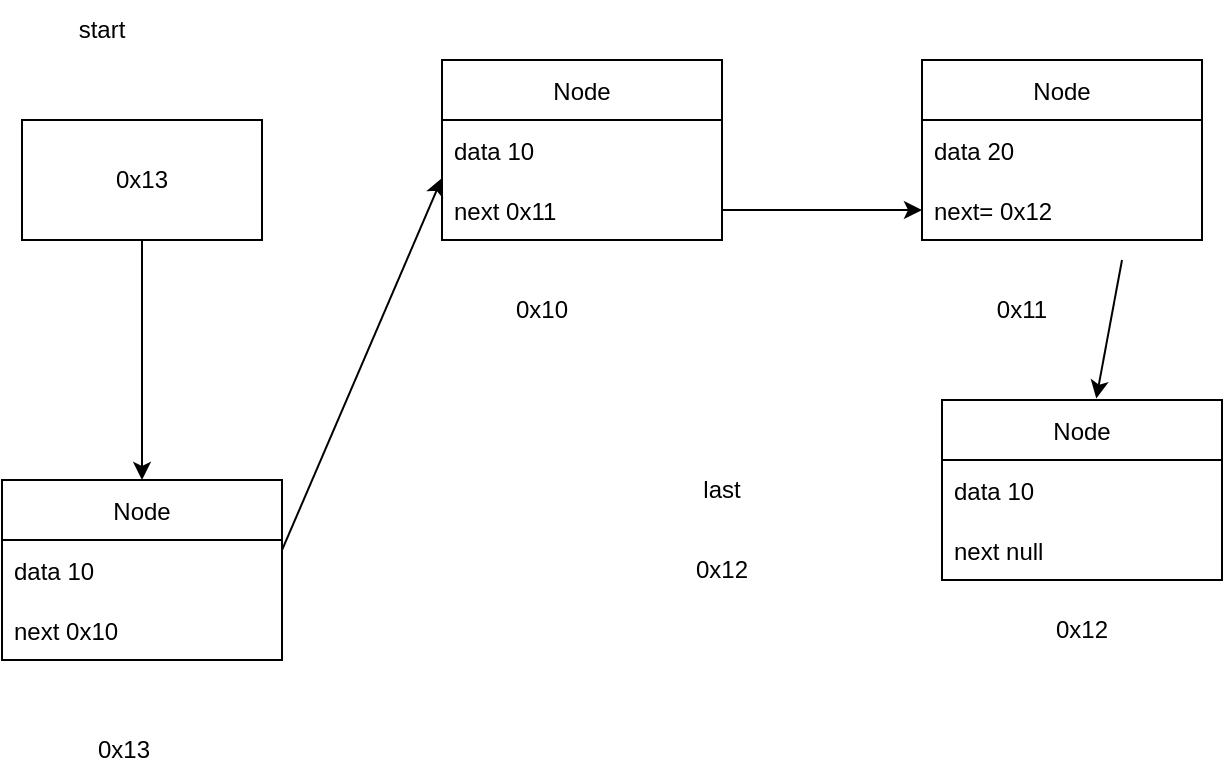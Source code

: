 <mxfile version="20.3.0" type="device" pages="8"><diagram id="tudme2bNHNPNinG5tDgZ" name="LinkedLIst"><mxGraphModel dx="914" dy="672" grid="1" gridSize="10" guides="1" tooltips="1" connect="1" arrows="1" fold="1" page="1" pageScale="1" pageWidth="850" pageHeight="1100" math="0" shadow="0"><root><mxCell id="0"/><mxCell id="1" parent="0"/><mxCell id="jiEiwrwPrQtQ-QSs7YqM-11" value="" style="rounded=0;whiteSpace=wrap;html=1;" parent="1" vertex="1"><mxGeometry x="50" y="160" width="120" height="60" as="geometry"/></mxCell><mxCell id="jiEiwrwPrQtQ-QSs7YqM-2" value="Node" style="swimlane;fontStyle=0;childLayout=stackLayout;horizontal=1;startSize=30;horizontalStack=0;resizeParent=1;resizeParentMax=0;resizeLast=0;collapsible=1;marginBottom=0;" parent="1" vertex="1"><mxGeometry x="260" y="130" width="140" height="90" as="geometry"/></mxCell><mxCell id="jiEiwrwPrQtQ-QSs7YqM-3" value="data 10" style="text;strokeColor=none;fillColor=none;align=left;verticalAlign=middle;spacingLeft=4;spacingRight=4;overflow=hidden;points=[[0,0.5],[1,0.5]];portConstraint=eastwest;rotatable=0;" parent="jiEiwrwPrQtQ-QSs7YqM-2" vertex="1"><mxGeometry y="30" width="140" height="30" as="geometry"/></mxCell><mxCell id="jiEiwrwPrQtQ-QSs7YqM-4" value="next 0x11" style="text;strokeColor=none;fillColor=none;align=left;verticalAlign=middle;spacingLeft=4;spacingRight=4;overflow=hidden;points=[[0,0.5],[1,0.5]];portConstraint=eastwest;rotatable=0;" parent="jiEiwrwPrQtQ-QSs7YqM-2" vertex="1"><mxGeometry y="60" width="140" height="30" as="geometry"/></mxCell><mxCell id="jiEiwrwPrQtQ-QSs7YqM-6" value="Node" style="swimlane;fontStyle=0;childLayout=stackLayout;horizontal=1;startSize=30;horizontalStack=0;resizeParent=1;resizeParentMax=0;resizeLast=0;collapsible=1;marginBottom=0;" parent="1" vertex="1"><mxGeometry x="500" y="130" width="140" height="90" as="geometry"/></mxCell><mxCell id="jiEiwrwPrQtQ-QSs7YqM-7" value="data 20" style="text;strokeColor=none;fillColor=none;align=left;verticalAlign=middle;spacingLeft=4;spacingRight=4;overflow=hidden;points=[[0,0.5],[1,0.5]];portConstraint=eastwest;rotatable=0;" parent="jiEiwrwPrQtQ-QSs7YqM-6" vertex="1"><mxGeometry y="30" width="140" height="30" as="geometry"/></mxCell><mxCell id="jiEiwrwPrQtQ-QSs7YqM-8" value="next= 0x12" style="text;strokeColor=none;fillColor=none;align=left;verticalAlign=middle;spacingLeft=4;spacingRight=4;overflow=hidden;points=[[0,0.5],[1,0.5]];portConstraint=eastwest;rotatable=0;" parent="jiEiwrwPrQtQ-QSs7YqM-6" vertex="1"><mxGeometry y="60" width="140" height="30" as="geometry"/></mxCell><mxCell id="jiEiwrwPrQtQ-QSs7YqM-9" value="0x13" style="text;html=1;strokeColor=none;fillColor=none;align=center;verticalAlign=middle;whiteSpace=wrap;rounded=0;" parent="1" vertex="1"><mxGeometry x="80" y="175" width="60" height="30" as="geometry"/></mxCell><mxCell id="jiEiwrwPrQtQ-QSs7YqM-10" value="0x11" style="text;html=1;strokeColor=none;fillColor=none;align=center;verticalAlign=middle;whiteSpace=wrap;rounded=0;" parent="1" vertex="1"><mxGeometry x="520" y="240" width="60" height="30" as="geometry"/></mxCell><mxCell id="jiEiwrwPrQtQ-QSs7YqM-12" value="start" style="text;html=1;strokeColor=none;fillColor=none;align=center;verticalAlign=middle;whiteSpace=wrap;rounded=0;" parent="1" vertex="1"><mxGeometry x="60" y="100" width="60" height="30" as="geometry"/></mxCell><mxCell id="jiEiwrwPrQtQ-QSs7YqM-13" value="" style="endArrow=classic;html=1;rounded=0;exitX=1;exitY=0.17;exitDx=0;exitDy=0;entryX=0;entryY=0.967;entryDx=0;entryDy=0;entryPerimeter=0;exitPerimeter=0;" parent="1" source="jiEiwrwPrQtQ-QSs7YqM-24" target="jiEiwrwPrQtQ-QSs7YqM-3" edge="1"><mxGeometry width="50" height="50" relative="1" as="geometry"><mxPoint x="400" y="370" as="sourcePoint"/><mxPoint x="450" y="320" as="targetPoint"/></mxGeometry></mxCell><mxCell id="jiEiwrwPrQtQ-QSs7YqM-14" value="0x10" style="text;html=1;strokeColor=none;fillColor=none;align=center;verticalAlign=middle;whiteSpace=wrap;rounded=0;" parent="1" vertex="1"><mxGeometry x="280" y="240" width="60" height="30" as="geometry"/></mxCell><mxCell id="jiEiwrwPrQtQ-QSs7YqM-15" value="" style="endArrow=classic;html=1;rounded=0;exitX=1;exitY=0.5;exitDx=0;exitDy=0;entryX=0;entryY=0.5;entryDx=0;entryDy=0;" parent="1" source="jiEiwrwPrQtQ-QSs7YqM-4" target="jiEiwrwPrQtQ-QSs7YqM-8" edge="1"><mxGeometry width="50" height="50" relative="1" as="geometry"><mxPoint x="400" y="370" as="sourcePoint"/><mxPoint x="450" y="320" as="targetPoint"/></mxGeometry></mxCell><mxCell id="jiEiwrwPrQtQ-QSs7YqM-16" value="Node" style="swimlane;fontStyle=0;childLayout=stackLayout;horizontal=1;startSize=30;horizontalStack=0;resizeParent=1;resizeParentMax=0;resizeLast=0;collapsible=1;marginBottom=0;" parent="1" vertex="1"><mxGeometry x="510" y="300" width="140" height="90" as="geometry"/></mxCell><mxCell id="jiEiwrwPrQtQ-QSs7YqM-17" value="data 10" style="text;strokeColor=none;fillColor=none;align=left;verticalAlign=middle;spacingLeft=4;spacingRight=4;overflow=hidden;points=[[0,0.5],[1,0.5]];portConstraint=eastwest;rotatable=0;" parent="jiEiwrwPrQtQ-QSs7YqM-16" vertex="1"><mxGeometry y="30" width="140" height="30" as="geometry"/></mxCell><mxCell id="jiEiwrwPrQtQ-QSs7YqM-18" value="next null" style="text;strokeColor=none;fillColor=none;align=left;verticalAlign=middle;spacingLeft=4;spacingRight=4;overflow=hidden;points=[[0,0.5],[1,0.5]];portConstraint=eastwest;rotatable=0;" parent="jiEiwrwPrQtQ-QSs7YqM-16" vertex="1"><mxGeometry y="60" width="140" height="30" as="geometry"/></mxCell><mxCell id="jiEiwrwPrQtQ-QSs7YqM-19" value="0x12" style="text;html=1;strokeColor=none;fillColor=none;align=center;verticalAlign=middle;whiteSpace=wrap;rounded=0;" parent="1" vertex="1"><mxGeometry x="550" y="400" width="60" height="30" as="geometry"/></mxCell><mxCell id="jiEiwrwPrQtQ-QSs7YqM-20" value="" style="endArrow=classic;html=1;rounded=0;entryX=0.551;entryY=-0.009;entryDx=0;entryDy=0;entryPerimeter=0;" parent="1" target="jiEiwrwPrQtQ-QSs7YqM-16" edge="1"><mxGeometry width="50" height="50" relative="1" as="geometry"><mxPoint x="600" y="230" as="sourcePoint"/><mxPoint x="410" y="280" as="targetPoint"/></mxGeometry></mxCell><mxCell id="jiEiwrwPrQtQ-QSs7YqM-21" value="last" style="text;html=1;strokeColor=none;fillColor=none;align=center;verticalAlign=middle;whiteSpace=wrap;rounded=0;" parent="1" vertex="1"><mxGeometry x="370" y="330" width="60" height="30" as="geometry"/></mxCell><mxCell id="jiEiwrwPrQtQ-QSs7YqM-22" value="0x12" style="text;html=1;strokeColor=none;fillColor=none;align=center;verticalAlign=middle;whiteSpace=wrap;rounded=0;" parent="1" vertex="1"><mxGeometry x="370" y="370" width="60" height="30" as="geometry"/></mxCell><mxCell id="jiEiwrwPrQtQ-QSs7YqM-23" value="Node" style="swimlane;fontStyle=0;childLayout=stackLayout;horizontal=1;startSize=30;horizontalStack=0;resizeParent=1;resizeParentMax=0;resizeLast=0;collapsible=1;marginBottom=0;" parent="1" vertex="1"><mxGeometry x="40" y="340" width="140" height="90" as="geometry"/></mxCell><mxCell id="jiEiwrwPrQtQ-QSs7YqM-24" value="data 10" style="text;strokeColor=none;fillColor=none;align=left;verticalAlign=middle;spacingLeft=4;spacingRight=4;overflow=hidden;points=[[0,0.5],[1,0.5]];portConstraint=eastwest;rotatable=0;" parent="jiEiwrwPrQtQ-QSs7YqM-23" vertex="1"><mxGeometry y="30" width="140" height="30" as="geometry"/></mxCell><mxCell id="jiEiwrwPrQtQ-QSs7YqM-25" value="next 0x10" style="text;strokeColor=none;fillColor=none;align=left;verticalAlign=middle;spacingLeft=4;spacingRight=4;overflow=hidden;points=[[0,0.5],[1,0.5]];portConstraint=eastwest;rotatable=0;" parent="jiEiwrwPrQtQ-QSs7YqM-23" vertex="1"><mxGeometry y="60" width="140" height="30" as="geometry"/></mxCell><mxCell id="jiEiwrwPrQtQ-QSs7YqM-26" value="0x13" style="text;html=1;strokeColor=none;fillColor=none;align=center;verticalAlign=middle;whiteSpace=wrap;rounded=0;" parent="1" vertex="1"><mxGeometry x="71" y="460" width="60" height="30" as="geometry"/></mxCell><mxCell id="jiEiwrwPrQtQ-QSs7YqM-27" value="" style="endArrow=classic;html=1;rounded=0;exitX=0.5;exitY=1;exitDx=0;exitDy=0;" parent="1" source="jiEiwrwPrQtQ-QSs7YqM-11" target="jiEiwrwPrQtQ-QSs7YqM-23" edge="1"><mxGeometry width="50" height="50" relative="1" as="geometry"><mxPoint x="330" y="330" as="sourcePoint"/><mxPoint x="380" y="280" as="targetPoint"/></mxGeometry></mxCell></root></mxGraphModel></diagram><diagram name="DeleteFirst" id="uwa0t4cguHRA9DEEuI0S"><mxGraphModel dx="946" dy="725" grid="1" gridSize="10" guides="1" tooltips="1" connect="1" arrows="1" fold="1" page="1" pageScale="1" pageWidth="850" pageHeight="1100" math="0" shadow="0"><root><mxCell id="hnwYxyngHpm5N6j01H4b-0"/><mxCell id="hnwYxyngHpm5N6j01H4b-1" parent="hnwYxyngHpm5N6j01H4b-0"/><mxCell id="hnwYxyngHpm5N6j01H4b-2" value="" style="rounded=0;whiteSpace=wrap;html=1;" vertex="1" parent="hnwYxyngHpm5N6j01H4b-1"><mxGeometry x="50" y="160" width="120" height="60" as="geometry"/></mxCell><mxCell id="hnwYxyngHpm5N6j01H4b-3" value="Node" style="swimlane;fontStyle=0;childLayout=stackLayout;horizontal=1;startSize=30;horizontalStack=0;resizeParent=1;resizeParentMax=0;resizeLast=0;collapsible=1;marginBottom=0;" vertex="1" parent="hnwYxyngHpm5N6j01H4b-1"><mxGeometry x="260" y="130" width="140" height="90" as="geometry"/></mxCell><mxCell id="hnwYxyngHpm5N6j01H4b-4" value="data 10" style="text;strokeColor=none;fillColor=none;align=left;verticalAlign=middle;spacingLeft=4;spacingRight=4;overflow=hidden;points=[[0,0.5],[1,0.5]];portConstraint=eastwest;rotatable=0;" vertex="1" parent="hnwYxyngHpm5N6j01H4b-3"><mxGeometry y="30" width="140" height="30" as="geometry"/></mxCell><mxCell id="hnwYxyngHpm5N6j01H4b-5" value="next 0x11" style="text;strokeColor=none;fillColor=none;align=left;verticalAlign=middle;spacingLeft=4;spacingRight=4;overflow=hidden;points=[[0,0.5],[1,0.5]];portConstraint=eastwest;rotatable=0;" vertex="1" parent="hnwYxyngHpm5N6j01H4b-3"><mxGeometry y="60" width="140" height="30" as="geometry"/></mxCell><mxCell id="hnwYxyngHpm5N6j01H4b-6" value="Node" style="swimlane;fontStyle=0;childLayout=stackLayout;horizontal=1;startSize=30;horizontalStack=0;resizeParent=1;resizeParentMax=0;resizeLast=0;collapsible=1;marginBottom=0;" vertex="1" parent="hnwYxyngHpm5N6j01H4b-1"><mxGeometry x="500" y="130" width="140" height="90" as="geometry"/></mxCell><mxCell id="hnwYxyngHpm5N6j01H4b-7" value="data 20" style="text;strokeColor=none;fillColor=none;align=left;verticalAlign=middle;spacingLeft=4;spacingRight=4;overflow=hidden;points=[[0,0.5],[1,0.5]];portConstraint=eastwest;rotatable=0;" vertex="1" parent="hnwYxyngHpm5N6j01H4b-6"><mxGeometry y="30" width="140" height="30" as="geometry"/></mxCell><mxCell id="hnwYxyngHpm5N6j01H4b-8" value="next= 0x12" style="text;strokeColor=none;fillColor=none;align=left;verticalAlign=middle;spacingLeft=4;spacingRight=4;overflow=hidden;points=[[0,0.5],[1,0.5]];portConstraint=eastwest;rotatable=0;" vertex="1" parent="hnwYxyngHpm5N6j01H4b-6"><mxGeometry y="60" width="140" height="30" as="geometry"/></mxCell><mxCell id="hnwYxyngHpm5N6j01H4b-9" value="0x13" style="text;html=1;strokeColor=none;fillColor=none;align=center;verticalAlign=middle;whiteSpace=wrap;rounded=0;" vertex="1" parent="hnwYxyngHpm5N6j01H4b-1"><mxGeometry x="80" y="175" width="60" height="30" as="geometry"/></mxCell><mxCell id="hnwYxyngHpm5N6j01H4b-10" value="0x11" style="text;html=1;strokeColor=none;fillColor=none;align=center;verticalAlign=middle;whiteSpace=wrap;rounded=0;" vertex="1" parent="hnwYxyngHpm5N6j01H4b-1"><mxGeometry x="520" y="240" width="60" height="30" as="geometry"/></mxCell><mxCell id="hnwYxyngHpm5N6j01H4b-11" value="start" style="text;html=1;strokeColor=none;fillColor=none;align=center;verticalAlign=middle;whiteSpace=wrap;rounded=0;" vertex="1" parent="hnwYxyngHpm5N6j01H4b-1"><mxGeometry x="60" y="100" width="60" height="30" as="geometry"/></mxCell><mxCell id="hnwYxyngHpm5N6j01H4b-12" value="" style="endArrow=classic;html=1;rounded=0;exitX=1.008;exitY=0.4;exitDx=0;exitDy=0;entryX=0;entryY=0.967;entryDx=0;entryDy=0;entryPerimeter=0;exitPerimeter=0;" edge="1" parent="hnwYxyngHpm5N6j01H4b-1" source="hnwYxyngHpm5N6j01H4b-2" target="hnwYxyngHpm5N6j01H4b-4"><mxGeometry width="50" height="50" relative="1" as="geometry"><mxPoint x="400" y="370" as="sourcePoint"/><mxPoint x="450" y="320" as="targetPoint"/></mxGeometry></mxCell><mxCell id="hnwYxyngHpm5N6j01H4b-13" value="0x10" style="text;html=1;strokeColor=none;fillColor=none;align=center;verticalAlign=middle;whiteSpace=wrap;rounded=0;" vertex="1" parent="hnwYxyngHpm5N6j01H4b-1"><mxGeometry x="280" y="240" width="60" height="30" as="geometry"/></mxCell><mxCell id="hnwYxyngHpm5N6j01H4b-14" value="" style="endArrow=classic;html=1;rounded=0;exitX=1;exitY=0.5;exitDx=0;exitDy=0;entryX=0;entryY=0.5;entryDx=0;entryDy=0;" edge="1" parent="hnwYxyngHpm5N6j01H4b-1" source="hnwYxyngHpm5N6j01H4b-5" target="hnwYxyngHpm5N6j01H4b-8"><mxGeometry width="50" height="50" relative="1" as="geometry"><mxPoint x="400" y="370" as="sourcePoint"/><mxPoint x="450" y="320" as="targetPoint"/></mxGeometry></mxCell><mxCell id="hnwYxyngHpm5N6j01H4b-15" value="Node" style="swimlane;fontStyle=0;childLayout=stackLayout;horizontal=1;startSize=30;horizontalStack=0;resizeParent=1;resizeParentMax=0;resizeLast=0;collapsible=1;marginBottom=0;" vertex="1" parent="hnwYxyngHpm5N6j01H4b-1"><mxGeometry x="510" y="300" width="140" height="90" as="geometry"/></mxCell><mxCell id="hnwYxyngHpm5N6j01H4b-16" value="data 10" style="text;strokeColor=none;fillColor=none;align=left;verticalAlign=middle;spacingLeft=4;spacingRight=4;overflow=hidden;points=[[0,0.5],[1,0.5]];portConstraint=eastwest;rotatable=0;" vertex="1" parent="hnwYxyngHpm5N6j01H4b-15"><mxGeometry y="30" width="140" height="30" as="geometry"/></mxCell><mxCell id="hnwYxyngHpm5N6j01H4b-17" value="next null" style="text;strokeColor=none;fillColor=none;align=left;verticalAlign=middle;spacingLeft=4;spacingRight=4;overflow=hidden;points=[[0,0.5],[1,0.5]];portConstraint=eastwest;rotatable=0;" vertex="1" parent="hnwYxyngHpm5N6j01H4b-15"><mxGeometry y="60" width="140" height="30" as="geometry"/></mxCell><mxCell id="hnwYxyngHpm5N6j01H4b-18" value="0x12" style="text;html=1;strokeColor=none;fillColor=none;align=center;verticalAlign=middle;whiteSpace=wrap;rounded=0;" vertex="1" parent="hnwYxyngHpm5N6j01H4b-1"><mxGeometry x="550" y="400" width="60" height="30" as="geometry"/></mxCell><mxCell id="hnwYxyngHpm5N6j01H4b-19" value="" style="endArrow=classic;html=1;rounded=0;entryX=0.551;entryY=-0.009;entryDx=0;entryDy=0;entryPerimeter=0;" edge="1" parent="hnwYxyngHpm5N6j01H4b-1" target="hnwYxyngHpm5N6j01H4b-15"><mxGeometry width="50" height="50" relative="1" as="geometry"><mxPoint x="600" y="230" as="sourcePoint"/><mxPoint x="410" y="280" as="targetPoint"/></mxGeometry></mxCell><mxCell id="hnwYxyngHpm5N6j01H4b-20" value="last" style="text;html=1;strokeColor=none;fillColor=none;align=center;verticalAlign=middle;whiteSpace=wrap;rounded=0;" vertex="1" parent="hnwYxyngHpm5N6j01H4b-1"><mxGeometry x="370" y="330" width="60" height="30" as="geometry"/></mxCell><mxCell id="hnwYxyngHpm5N6j01H4b-21" value="0x12" style="text;html=1;strokeColor=none;fillColor=none;align=center;verticalAlign=middle;whiteSpace=wrap;rounded=0;" vertex="1" parent="hnwYxyngHpm5N6j01H4b-1"><mxGeometry x="370" y="370" width="60" height="30" as="geometry"/></mxCell></root></mxGraphModel></diagram><diagram id="O2XPHVRKwCcngWxz80gM" name="Page-3"><mxGraphModel dx="946" dy="725" grid="1" gridSize="10" guides="1" tooltips="1" connect="1" arrows="1" fold="1" page="1" pageScale="1" pageWidth="850" pageHeight="1100" math="0" shadow="0"><root><mxCell id="0"/><mxCell id="1" parent="0"/><mxCell id="u2sesjlwBESNpkW4e77o-1" value="Node" style="swimlane;fontStyle=0;childLayout=stackLayout;horizontal=1;startSize=30;horizontalStack=0;resizeParent=1;resizeParentMax=0;resizeLast=0;collapsible=1;marginBottom=0;" vertex="1" parent="1"><mxGeometry x="70" y="120" width="140" height="90" as="geometry"/></mxCell><mxCell id="u2sesjlwBESNpkW4e77o-2" value="data 10" style="text;strokeColor=none;fillColor=none;align=left;verticalAlign=middle;spacingLeft=4;spacingRight=4;overflow=hidden;points=[[0,0.5],[1,0.5]];portConstraint=eastwest;rotatable=0;" vertex="1" parent="u2sesjlwBESNpkW4e77o-1"><mxGeometry y="30" width="140" height="30" as="geometry"/></mxCell><mxCell id="u2sesjlwBESNpkW4e77o-3" value="next 0x11" style="text;strokeColor=none;fillColor=none;align=left;verticalAlign=middle;spacingLeft=4;spacingRight=4;overflow=hidden;points=[[0,0.5],[1,0.5]];portConstraint=eastwest;rotatable=0;" vertex="1" parent="u2sesjlwBESNpkW4e77o-1"><mxGeometry y="60" width="140" height="30" as="geometry"/></mxCell><mxCell id="u2sesjlwBESNpkW4e77o-4" value="Node" style="swimlane;fontStyle=0;childLayout=stackLayout;horizontal=1;startSize=30;horizontalStack=0;resizeParent=1;resizeParentMax=0;resizeLast=0;collapsible=1;marginBottom=0;" vertex="1" parent="1"><mxGeometry x="340" y="100" width="140" height="90" as="geometry"/></mxCell><mxCell id="u2sesjlwBESNpkW4e77o-5" value="data 20" style="text;strokeColor=none;fillColor=none;align=left;verticalAlign=middle;spacingLeft=4;spacingRight=4;overflow=hidden;points=[[0,0.5],[1,0.5]];portConstraint=eastwest;rotatable=0;" vertex="1" parent="u2sesjlwBESNpkW4e77o-4"><mxGeometry y="30" width="140" height="30" as="geometry"/></mxCell><mxCell id="u2sesjlwBESNpkW4e77o-6" value="next 0x12" style="text;strokeColor=none;fillColor=none;align=left;verticalAlign=middle;spacingLeft=4;spacingRight=4;overflow=hidden;points=[[0,0.5],[1,0.5]];portConstraint=eastwest;rotatable=0;" vertex="1" parent="u2sesjlwBESNpkW4e77o-4"><mxGeometry y="60" width="140" height="30" as="geometry"/></mxCell><mxCell id="u2sesjlwBESNpkW4e77o-7" value="Node" style="swimlane;fontStyle=0;childLayout=stackLayout;horizontal=1;startSize=30;horizontalStack=0;resizeParent=1;resizeParentMax=0;resizeLast=0;collapsible=1;marginBottom=0;" vertex="1" parent="1"><mxGeometry x="590" y="100" width="140" height="90" as="geometry"/></mxCell><mxCell id="u2sesjlwBESNpkW4e77o-8" value="data 30" style="text;strokeColor=none;fillColor=none;align=left;verticalAlign=middle;spacingLeft=4;spacingRight=4;overflow=hidden;points=[[0,0.5],[1,0.5]];portConstraint=eastwest;rotatable=0;" vertex="1" parent="u2sesjlwBESNpkW4e77o-7"><mxGeometry y="30" width="140" height="30" as="geometry"/></mxCell><mxCell id="u2sesjlwBESNpkW4e77o-9" value="next null" style="text;strokeColor=none;fillColor=none;align=left;verticalAlign=middle;spacingLeft=4;spacingRight=4;overflow=hidden;points=[[0,0.5],[1,0.5]];portConstraint=eastwest;rotatable=0;" vertex="1" parent="u2sesjlwBESNpkW4e77o-7"><mxGeometry y="60" width="140" height="30" as="geometry"/></mxCell><mxCell id="u2sesjlwBESNpkW4e77o-10" value="0x11" style="text;html=1;strokeColor=none;fillColor=none;align=center;verticalAlign=middle;whiteSpace=wrap;rounded=0;" vertex="1" parent="1"><mxGeometry x="350" y="210" width="60" height="30" as="geometry"/></mxCell><mxCell id="u2sesjlwBESNpkW4e77o-11" value="0x12" style="text;html=1;strokeColor=none;fillColor=none;align=center;verticalAlign=middle;whiteSpace=wrap;rounded=0;" vertex="1" parent="1"><mxGeometry x="610" y="210" width="60" height="30" as="geometry"/></mxCell><mxCell id="u2sesjlwBESNpkW4e77o-12" value="0x10" style="text;html=1;strokeColor=none;fillColor=none;align=center;verticalAlign=middle;whiteSpace=wrap;rounded=0;" vertex="1" parent="1"><mxGeometry x="110" y="240" width="60" height="30" as="geometry"/></mxCell><mxCell id="u2sesjlwBESNpkW4e77o-13" value="start=0x10" style="text;html=1;strokeColor=none;fillColor=none;align=center;verticalAlign=middle;whiteSpace=wrap;rounded=0;" vertex="1" parent="1"><mxGeometry x="60" y="30" width="60" height="30" as="geometry"/></mxCell><mxCell id="u2sesjlwBESNpkW4e77o-14" value="" style="endArrow=classic;html=1;rounded=0;exitX=1.029;exitY=0.167;exitDx=0;exitDy=0;exitPerimeter=0;entryX=0.05;entryY=0;entryDx=0;entryDy=0;entryPerimeter=0;" edge="1" parent="1" source="u2sesjlwBESNpkW4e77o-2" target="u2sesjlwBESNpkW4e77o-6"><mxGeometry width="50" height="50" relative="1" as="geometry"><mxPoint x="400" y="320" as="sourcePoint"/><mxPoint x="450" y="270" as="targetPoint"/></mxGeometry></mxCell><mxCell id="u2sesjlwBESNpkW4e77o-15" value="" style="endArrow=classic;html=1;rounded=0;entryX=-0.036;entryY=-0.067;entryDx=0;entryDy=0;entryPerimeter=0;" edge="1" parent="1" source="u2sesjlwBESNpkW4e77o-6" target="u2sesjlwBESNpkW4e77o-9"><mxGeometry width="50" height="50" relative="1" as="geometry"><mxPoint x="400" y="320" as="sourcePoint"/><mxPoint x="450" y="270" as="targetPoint"/></mxGeometry></mxCell><mxCell id="u2sesjlwBESNpkW4e77o-16" value="0x10" style="text;html=1;strokeColor=none;fillColor=none;align=center;verticalAlign=middle;whiteSpace=wrap;rounded=0;" vertex="1" parent="1"><mxGeometry x="90" y="410" width="60" height="30" as="geometry"/></mxCell><mxCell id="u2sesjlwBESNpkW4e77o-17" value="current" style="text;html=1;strokeColor=none;fillColor=none;align=center;verticalAlign=middle;whiteSpace=wrap;rounded=0;" vertex="1" parent="1"><mxGeometry x="70" y="350" width="60" height="30" as="geometry"/></mxCell><mxCell id="u2sesjlwBESNpkW4e77o-18" value="" style="endArrow=classic;html=1;rounded=0;" edge="1" parent="1" source="u2sesjlwBESNpkW4e77o-17" target="u2sesjlwBESNpkW4e77o-6"><mxGeometry width="50" height="50" relative="1" as="geometry"><mxPoint x="400" y="310" as="sourcePoint"/><mxPoint x="450" y="260" as="targetPoint"/></mxGeometry></mxCell></root></mxGraphModel></diagram><diagram id="0nJknDd0cX0tHhyWiwdM" name="addFirst"><mxGraphModel dx="946" dy="725" grid="1" gridSize="10" guides="1" tooltips="1" connect="1" arrows="1" fold="1" page="1" pageScale="1" pageWidth="850" pageHeight="1100" math="0" shadow="0"><root><mxCell id="0"/><mxCell id="1" parent="0"/><mxCell id="E3LkuDUGdIHxXO0LOU16-1" value="Node" style="swimlane;fontStyle=0;childLayout=stackLayout;horizontal=1;startSize=30;horizontalStack=0;resizeParent=1;resizeParentMax=0;resizeLast=0;collapsible=1;marginBottom=0;" vertex="1" parent="1"><mxGeometry x="355" y="120" width="140" height="90" as="geometry"/></mxCell><mxCell id="E3LkuDUGdIHxXO0LOU16-2" value="data 10" style="text;strokeColor=none;fillColor=none;align=left;verticalAlign=middle;spacingLeft=4;spacingRight=4;overflow=hidden;points=[[0,0.5],[1,0.5]];portConstraint=eastwest;rotatable=0;" vertex="1" parent="E3LkuDUGdIHxXO0LOU16-1"><mxGeometry y="30" width="140" height="30" as="geometry"/></mxCell><mxCell id="E3LkuDUGdIHxXO0LOU16-3" value="next null" style="text;strokeColor=none;fillColor=none;align=left;verticalAlign=middle;spacingLeft=4;spacingRight=4;overflow=hidden;points=[[0,0.5],[1,0.5]];portConstraint=eastwest;rotatable=0;" vertex="1" parent="E3LkuDUGdIHxXO0LOU16-1"><mxGeometry y="60" width="140" height="30" as="geometry"/></mxCell><mxCell id="E3LkuDUGdIHxXO0LOU16-4" value="first = 0x11" style="text;html=1;strokeColor=none;fillColor=none;align=center;verticalAlign=middle;whiteSpace=wrap;rounded=0;" vertex="1" parent="1"><mxGeometry x="71" y="40" width="169" height="30" as="geometry"/></mxCell><mxCell id="E3LkuDUGdIHxXO0LOU16-5" value="0x10" style="text;html=1;strokeColor=none;fillColor=none;align=center;verticalAlign=middle;whiteSpace=wrap;rounded=0;" vertex="1" parent="1"><mxGeometry x="395" y="220" width="60" height="30" as="geometry"/></mxCell><mxCell id="E3LkuDUGdIHxXO0LOU16-11" value="Node" style="swimlane;fontStyle=0;childLayout=stackLayout;horizontal=1;startSize=30;horizontalStack=0;resizeParent=1;resizeParentMax=0;resizeLast=0;collapsible=1;marginBottom=0;" vertex="1" parent="1"><mxGeometry x="80" y="240" width="140" height="90" as="geometry"/></mxCell><mxCell id="E3LkuDUGdIHxXO0LOU16-12" value="data 10" style="text;strokeColor=none;fillColor=none;align=left;verticalAlign=middle;spacingLeft=4;spacingRight=4;overflow=hidden;points=[[0,0.5],[1,0.5]];portConstraint=eastwest;rotatable=0;" vertex="1" parent="E3LkuDUGdIHxXO0LOU16-11"><mxGeometry y="30" width="140" height="30" as="geometry"/></mxCell><mxCell id="E3LkuDUGdIHxXO0LOU16-13" value="next 0x10" style="text;strokeColor=none;fillColor=none;align=left;verticalAlign=middle;spacingLeft=4;spacingRight=4;overflow=hidden;points=[[0,0.5],[1,0.5]];portConstraint=eastwest;rotatable=0;" vertex="1" parent="E3LkuDUGdIHxXO0LOU16-11"><mxGeometry y="60" width="140" height="30" as="geometry"/></mxCell><mxCell id="E3LkuDUGdIHxXO0LOU16-14" value="0x11" style="text;html=1;strokeColor=none;fillColor=none;align=center;verticalAlign=middle;whiteSpace=wrap;rounded=0;" vertex="1" parent="1"><mxGeometry x="120" y="340" width="60" height="30" as="geometry"/></mxCell><mxCell id="E3LkuDUGdIHxXO0LOU16-15" value="" style="endArrow=classic;html=1;rounded=0;exitX=0.5;exitY=1;exitDx=0;exitDy=0;" edge="1" parent="1" source="E3LkuDUGdIHxXO0LOU16-4" target="E3LkuDUGdIHxXO0LOU16-11"><mxGeometry width="50" height="50" relative="1" as="geometry"><mxPoint x="400" y="390" as="sourcePoint"/><mxPoint x="450" y="340" as="targetPoint"/></mxGeometry></mxCell><mxCell id="E3LkuDUGdIHxXO0LOU16-16" value="" style="endArrow=classic;html=1;rounded=0;exitX=1;exitY=0.5;exitDx=0;exitDy=0;entryX=0;entryY=0.5;entryDx=0;entryDy=0;" edge="1" parent="1" source="E3LkuDUGdIHxXO0LOU16-12" target="E3LkuDUGdIHxXO0LOU16-2"><mxGeometry width="50" height="50" relative="1" as="geometry"><mxPoint x="400" y="390" as="sourcePoint"/><mxPoint x="450" y="340" as="targetPoint"/></mxGeometry></mxCell></root></mxGraphModel></diagram><diagram name="addLast" id="IIuktDFaLL1243UvJuSU"><mxGraphModel dx="946" dy="725" grid="1" gridSize="10" guides="1" tooltips="1" connect="1" arrows="1" fold="1" page="1" pageScale="1" pageWidth="850" pageHeight="1100" math="0" shadow="0"><root><mxCell id="IjlLnatcRYfmCc2PsEGi-0"/><mxCell id="IjlLnatcRYfmCc2PsEGi-1" parent="IjlLnatcRYfmCc2PsEGi-0"/><mxCell id="IjlLnatcRYfmCc2PsEGi-2" value="Node" style="swimlane;fontStyle=0;childLayout=stackLayout;horizontal=1;startSize=30;horizontalStack=0;resizeParent=1;resizeParentMax=0;resizeLast=0;collapsible=1;marginBottom=0;" vertex="1" parent="IjlLnatcRYfmCc2PsEGi-1"><mxGeometry x="355" y="120" width="140" height="90" as="geometry"/></mxCell><mxCell id="IjlLnatcRYfmCc2PsEGi-3" value="data 10" style="text;strokeColor=none;fillColor=none;align=left;verticalAlign=middle;spacingLeft=4;spacingRight=4;overflow=hidden;points=[[0,0.5],[1,0.5]];portConstraint=eastwest;rotatable=0;" vertex="1" parent="IjlLnatcRYfmCc2PsEGi-2"><mxGeometry y="30" width="140" height="30" as="geometry"/></mxCell><mxCell id="IjlLnatcRYfmCc2PsEGi-4" value="next 0x11" style="text;strokeColor=none;fillColor=none;align=left;verticalAlign=middle;spacingLeft=4;spacingRight=4;overflow=hidden;points=[[0,0.5],[1,0.5]];portConstraint=eastwest;rotatable=0;" vertex="1" parent="IjlLnatcRYfmCc2PsEGi-2"><mxGeometry y="60" width="140" height="30" as="geometry"/></mxCell><mxCell id="IjlLnatcRYfmCc2PsEGi-5" value="first = 0x11" style="text;html=1;strokeColor=none;fillColor=none;align=center;verticalAlign=middle;whiteSpace=wrap;rounded=0;" vertex="1" parent="IjlLnatcRYfmCc2PsEGi-1"><mxGeometry x="71" y="40" width="169" height="30" as="geometry"/></mxCell><mxCell id="IjlLnatcRYfmCc2PsEGi-6" value="0x10" style="text;html=1;strokeColor=none;fillColor=none;align=center;verticalAlign=middle;whiteSpace=wrap;rounded=0;" vertex="1" parent="IjlLnatcRYfmCc2PsEGi-1"><mxGeometry x="395" y="220" width="60" height="30" as="geometry"/></mxCell><mxCell id="5CYeOAMgQzoa8SLQHc0d-0" value="last = 0x11" style="text;html=1;strokeColor=none;fillColor=none;align=center;verticalAlign=middle;whiteSpace=wrap;rounded=0;" vertex="1" parent="IjlLnatcRYfmCc2PsEGi-1"><mxGeometry x="71" y="80" width="169" height="30" as="geometry"/></mxCell><mxCell id="UzrIfx460caNKJEcwmQp-0" value="Node" style="swimlane;fontStyle=0;childLayout=stackLayout;horizontal=1;startSize=30;horizontalStack=0;resizeParent=1;resizeParentMax=0;resizeLast=0;collapsible=1;marginBottom=0;" vertex="1" parent="IjlLnatcRYfmCc2PsEGi-1"><mxGeometry x="455" y="270" width="140" height="90" as="geometry"/></mxCell><mxCell id="UzrIfx460caNKJEcwmQp-1" value="data 10" style="text;strokeColor=none;fillColor=none;align=left;verticalAlign=middle;spacingLeft=4;spacingRight=4;overflow=hidden;points=[[0,0.5],[1,0.5]];portConstraint=eastwest;rotatable=0;" vertex="1" parent="UzrIfx460caNKJEcwmQp-0"><mxGeometry y="30" width="140" height="30" as="geometry"/></mxCell><mxCell id="UzrIfx460caNKJEcwmQp-2" value="next null" style="text;strokeColor=none;fillColor=none;align=left;verticalAlign=middle;spacingLeft=4;spacingRight=4;overflow=hidden;points=[[0,0.5],[1,0.5]];portConstraint=eastwest;rotatable=0;" vertex="1" parent="UzrIfx460caNKJEcwmQp-0"><mxGeometry y="60" width="140" height="30" as="geometry"/></mxCell><mxCell id="UzrIfx460caNKJEcwmQp-3" value="0x11" style="text;html=1;strokeColor=none;fillColor=none;align=center;verticalAlign=middle;whiteSpace=wrap;rounded=0;" vertex="1" parent="IjlLnatcRYfmCc2PsEGi-1"><mxGeometry x="495" y="370" width="60" height="30" as="geometry"/></mxCell><mxCell id="UzrIfx460caNKJEcwmQp-4" value="" style="endArrow=classic;html=1;rounded=0;exitX=0.609;exitY=1;exitDx=0;exitDy=0;exitPerimeter=0;" edge="1" parent="IjlLnatcRYfmCc2PsEGi-1" source="5CYeOAMgQzoa8SLQHc0d-0"><mxGeometry width="50" height="50" relative="1" as="geometry"><mxPoint x="400" y="400" as="sourcePoint"/><mxPoint x="450" y="350" as="targetPoint"/></mxGeometry></mxCell><mxCell id="UzrIfx460caNKJEcwmQp-5" value="" style="endArrow=classic;html=1;rounded=0;" edge="1" parent="IjlLnatcRYfmCc2PsEGi-1" source="IjlLnatcRYfmCc2PsEGi-4" target="UzrIfx460caNKJEcwmQp-0"><mxGeometry width="50" height="50" relative="1" as="geometry"><mxPoint x="400" y="400" as="sourcePoint"/><mxPoint x="450" y="350" as="targetPoint"/></mxGeometry></mxCell></root></mxGraphModel></diagram><diagram name="DeleteFirst" id="2_m97ogsj_ygd72jY2n0"><mxGraphModel dx="914" dy="672" grid="1" gridSize="10" guides="1" tooltips="1" connect="1" arrows="1" fold="1" page="1" pageScale="1" pageWidth="850" pageHeight="1100" math="0" shadow="0"><root><mxCell id="NX_LZY_Dj0wz7qOTqg7o-0"/><mxCell id="NX_LZY_Dj0wz7qOTqg7o-1" parent="NX_LZY_Dj0wz7qOTqg7o-0"/><mxCell id="NX_LZY_Dj0wz7qOTqg7o-2" value="" style="rounded=0;whiteSpace=wrap;html=1;" parent="NX_LZY_Dj0wz7qOTqg7o-1" vertex="1"><mxGeometry x="50" y="160" width="120" height="60" as="geometry"/></mxCell><mxCell id="NX_LZY_Dj0wz7qOTqg7o-3" value="Node" style="swimlane;fontStyle=0;childLayout=stackLayout;horizontal=1;startSize=30;horizontalStack=0;resizeParent=1;resizeParentMax=0;resizeLast=0;collapsible=1;marginBottom=0;" parent="NX_LZY_Dj0wz7qOTqg7o-1" vertex="1"><mxGeometry x="260" y="130" width="140" height="90" as="geometry"/></mxCell><mxCell id="NX_LZY_Dj0wz7qOTqg7o-4" value="data 10" style="text;strokeColor=none;fillColor=none;align=left;verticalAlign=middle;spacingLeft=4;spacingRight=4;overflow=hidden;points=[[0,0.5],[1,0.5]];portConstraint=eastwest;rotatable=0;" parent="NX_LZY_Dj0wz7qOTqg7o-3" vertex="1"><mxGeometry y="30" width="140" height="30" as="geometry"/></mxCell><mxCell id="NX_LZY_Dj0wz7qOTqg7o-5" value="next 0x11" style="text;strokeColor=none;fillColor=none;align=left;verticalAlign=middle;spacingLeft=4;spacingRight=4;overflow=hidden;points=[[0,0.5],[1,0.5]];portConstraint=eastwest;rotatable=0;" parent="NX_LZY_Dj0wz7qOTqg7o-3" vertex="1"><mxGeometry y="60" width="140" height="30" as="geometry"/></mxCell><mxCell id="NX_LZY_Dj0wz7qOTqg7o-6" value="Node" style="swimlane;fontStyle=0;childLayout=stackLayout;horizontal=1;startSize=30;horizontalStack=0;resizeParent=1;resizeParentMax=0;resizeLast=0;collapsible=1;marginBottom=0;" parent="NX_LZY_Dj0wz7qOTqg7o-1" vertex="1"><mxGeometry x="500" y="130" width="140" height="90" as="geometry"/></mxCell><mxCell id="NX_LZY_Dj0wz7qOTqg7o-7" value="data 20" style="text;strokeColor=none;fillColor=none;align=left;verticalAlign=middle;spacingLeft=4;spacingRight=4;overflow=hidden;points=[[0,0.5],[1,0.5]];portConstraint=eastwest;rotatable=0;" parent="NX_LZY_Dj0wz7qOTqg7o-6" vertex="1"><mxGeometry y="30" width="140" height="30" as="geometry"/></mxCell><mxCell id="NX_LZY_Dj0wz7qOTqg7o-8" value="next= 0x12" style="text;strokeColor=none;fillColor=none;align=left;verticalAlign=middle;spacingLeft=4;spacingRight=4;overflow=hidden;points=[[0,0.5],[1,0.5]];portConstraint=eastwest;rotatable=0;" parent="NX_LZY_Dj0wz7qOTqg7o-6" vertex="1"><mxGeometry y="60" width="140" height="30" as="geometry"/></mxCell><mxCell id="NX_LZY_Dj0wz7qOTqg7o-9" value="0x13" style="text;html=1;strokeColor=none;fillColor=none;align=center;verticalAlign=middle;whiteSpace=wrap;rounded=0;" parent="NX_LZY_Dj0wz7qOTqg7o-1" vertex="1"><mxGeometry x="80" y="175" width="60" height="30" as="geometry"/></mxCell><mxCell id="NX_LZY_Dj0wz7qOTqg7o-10" value="0x11" style="text;html=1;strokeColor=none;fillColor=none;align=center;verticalAlign=middle;whiteSpace=wrap;rounded=0;" parent="NX_LZY_Dj0wz7qOTqg7o-1" vertex="1"><mxGeometry x="520" y="240" width="60" height="30" as="geometry"/></mxCell><mxCell id="NX_LZY_Dj0wz7qOTqg7o-11" value="start" style="text;html=1;strokeColor=none;fillColor=none;align=center;verticalAlign=middle;whiteSpace=wrap;rounded=0;" parent="NX_LZY_Dj0wz7qOTqg7o-1" vertex="1"><mxGeometry x="60" y="100" width="60" height="30" as="geometry"/></mxCell><mxCell id="NX_LZY_Dj0wz7qOTqg7o-12" value="" style="endArrow=classic;html=1;rounded=0;exitX=1;exitY=0.17;exitDx=0;exitDy=0;entryX=0;entryY=0.967;entryDx=0;entryDy=0;entryPerimeter=0;exitPerimeter=0;" parent="NX_LZY_Dj0wz7qOTqg7o-1" source="NX_LZY_Dj0wz7qOTqg7o-23" target="NX_LZY_Dj0wz7qOTqg7o-4" edge="1"><mxGeometry width="50" height="50" relative="1" as="geometry"><mxPoint x="400" y="370" as="sourcePoint"/><mxPoint x="450" y="320" as="targetPoint"/></mxGeometry></mxCell><mxCell id="NX_LZY_Dj0wz7qOTqg7o-13" value="0x10" style="text;html=1;strokeColor=none;fillColor=none;align=center;verticalAlign=middle;whiteSpace=wrap;rounded=0;" parent="NX_LZY_Dj0wz7qOTqg7o-1" vertex="1"><mxGeometry x="280" y="240" width="60" height="30" as="geometry"/></mxCell><mxCell id="NX_LZY_Dj0wz7qOTqg7o-14" value="" style="endArrow=classic;html=1;rounded=0;exitX=1;exitY=0.5;exitDx=0;exitDy=0;entryX=0;entryY=0.5;entryDx=0;entryDy=0;" parent="NX_LZY_Dj0wz7qOTqg7o-1" source="NX_LZY_Dj0wz7qOTqg7o-5" target="NX_LZY_Dj0wz7qOTqg7o-8" edge="1"><mxGeometry width="50" height="50" relative="1" as="geometry"><mxPoint x="400" y="370" as="sourcePoint"/><mxPoint x="450" y="320" as="targetPoint"/></mxGeometry></mxCell><mxCell id="NX_LZY_Dj0wz7qOTqg7o-15" value="Node" style="swimlane;fontStyle=0;childLayout=stackLayout;horizontal=1;startSize=30;horizontalStack=0;resizeParent=1;resizeParentMax=0;resizeLast=0;collapsible=1;marginBottom=0;" parent="NX_LZY_Dj0wz7qOTqg7o-1" vertex="1"><mxGeometry x="510" y="300" width="140" height="90" as="geometry"/></mxCell><mxCell id="NX_LZY_Dj0wz7qOTqg7o-16" value="data 10" style="text;strokeColor=none;fillColor=none;align=left;verticalAlign=middle;spacingLeft=4;spacingRight=4;overflow=hidden;points=[[0,0.5],[1,0.5]];portConstraint=eastwest;rotatable=0;" parent="NX_LZY_Dj0wz7qOTqg7o-15" vertex="1"><mxGeometry y="30" width="140" height="30" as="geometry"/></mxCell><mxCell id="NX_LZY_Dj0wz7qOTqg7o-17" value="next null" style="text;strokeColor=none;fillColor=none;align=left;verticalAlign=middle;spacingLeft=4;spacingRight=4;overflow=hidden;points=[[0,0.5],[1,0.5]];portConstraint=eastwest;rotatable=0;" parent="NX_LZY_Dj0wz7qOTqg7o-15" vertex="1"><mxGeometry y="60" width="140" height="30" as="geometry"/></mxCell><mxCell id="NX_LZY_Dj0wz7qOTqg7o-18" value="0x12" style="text;html=1;strokeColor=none;fillColor=none;align=center;verticalAlign=middle;whiteSpace=wrap;rounded=0;" parent="NX_LZY_Dj0wz7qOTqg7o-1" vertex="1"><mxGeometry x="550" y="400" width="60" height="30" as="geometry"/></mxCell><mxCell id="NX_LZY_Dj0wz7qOTqg7o-19" value="" style="endArrow=classic;html=1;rounded=0;entryX=0.551;entryY=-0.009;entryDx=0;entryDy=0;entryPerimeter=0;" parent="NX_LZY_Dj0wz7qOTqg7o-1" target="NX_LZY_Dj0wz7qOTqg7o-15" edge="1"><mxGeometry width="50" height="50" relative="1" as="geometry"><mxPoint x="600" y="230" as="sourcePoint"/><mxPoint x="410" y="280" as="targetPoint"/></mxGeometry></mxCell><mxCell id="NX_LZY_Dj0wz7qOTqg7o-20" value="last" style="text;html=1;strokeColor=none;fillColor=none;align=center;verticalAlign=middle;whiteSpace=wrap;rounded=0;" parent="NX_LZY_Dj0wz7qOTqg7o-1" vertex="1"><mxGeometry x="370" y="330" width="60" height="30" as="geometry"/></mxCell><mxCell id="NX_LZY_Dj0wz7qOTqg7o-21" value="0x12" style="text;html=1;strokeColor=none;fillColor=none;align=center;verticalAlign=middle;whiteSpace=wrap;rounded=0;" parent="NX_LZY_Dj0wz7qOTqg7o-1" vertex="1"><mxGeometry x="370" y="370" width="60" height="30" as="geometry"/></mxCell><mxCell id="NX_LZY_Dj0wz7qOTqg7o-22" value="Node" style="swimlane;fontStyle=0;childLayout=stackLayout;horizontal=1;startSize=30;horizontalStack=0;resizeParent=1;resizeParentMax=0;resizeLast=0;collapsible=1;marginBottom=0;" parent="NX_LZY_Dj0wz7qOTqg7o-1" vertex="1"><mxGeometry x="40" y="340" width="140" height="90" as="geometry"/></mxCell><mxCell id="NX_LZY_Dj0wz7qOTqg7o-23" value="data 10" style="text;strokeColor=none;fillColor=none;align=left;verticalAlign=middle;spacingLeft=4;spacingRight=4;overflow=hidden;points=[[0,0.5],[1,0.5]];portConstraint=eastwest;rotatable=0;" parent="NX_LZY_Dj0wz7qOTqg7o-22" vertex="1"><mxGeometry y="30" width="140" height="30" as="geometry"/></mxCell><mxCell id="NX_LZY_Dj0wz7qOTqg7o-24" value="next 0x10" style="text;strokeColor=none;fillColor=none;align=left;verticalAlign=middle;spacingLeft=4;spacingRight=4;overflow=hidden;points=[[0,0.5],[1,0.5]];portConstraint=eastwest;rotatable=0;" parent="NX_LZY_Dj0wz7qOTqg7o-22" vertex="1"><mxGeometry y="60" width="140" height="30" as="geometry"/></mxCell><mxCell id="NX_LZY_Dj0wz7qOTqg7o-25" value="0x13" style="text;html=1;strokeColor=none;fillColor=none;align=center;verticalAlign=middle;whiteSpace=wrap;rounded=0;" parent="NX_LZY_Dj0wz7qOTqg7o-1" vertex="1"><mxGeometry x="71" y="460" width="60" height="30" as="geometry"/></mxCell><mxCell id="NX_LZY_Dj0wz7qOTqg7o-26" value="" style="endArrow=classic;html=1;rounded=0;exitX=0.5;exitY=1;exitDx=0;exitDy=0;" parent="NX_LZY_Dj0wz7qOTqg7o-1" source="NX_LZY_Dj0wz7qOTqg7o-2" target="NX_LZY_Dj0wz7qOTqg7o-22" edge="1"><mxGeometry width="50" height="50" relative="1" as="geometry"><mxPoint x="330" y="330" as="sourcePoint"/><mxPoint x="380" y="280" as="targetPoint"/></mxGeometry></mxCell></root></mxGraphModel></diagram><diagram name="DelteMiddle" id="Cs_X6SB8fTgkZcm4oNIZ"><mxGraphModel dx="914" dy="672" grid="1" gridSize="10" guides="1" tooltips="1" connect="1" arrows="1" fold="1" page="1" pageScale="1" pageWidth="850" pageHeight="1100" math="0" shadow="0"><root><mxCell id="yukdLuYl7SQVAQ3tNqoC-0"/><mxCell id="yukdLuYl7SQVAQ3tNqoC-1" parent="yukdLuYl7SQVAQ3tNqoC-0"/><mxCell id="yukdLuYl7SQVAQ3tNqoC-2" value="" style="rounded=0;whiteSpace=wrap;html=1;" vertex="1" parent="yukdLuYl7SQVAQ3tNqoC-1"><mxGeometry x="50" y="160" width="120" height="60" as="geometry"/></mxCell><mxCell id="yukdLuYl7SQVAQ3tNqoC-3" value="Node" style="swimlane;fontStyle=0;childLayout=stackLayout;horizontal=1;startSize=30;horizontalStack=0;resizeParent=1;resizeParentMax=0;resizeLast=0;collapsible=1;marginBottom=0;" vertex="1" parent="yukdLuYl7SQVAQ3tNqoC-1"><mxGeometry x="260" y="130" width="140" height="90" as="geometry"/></mxCell><mxCell id="yukdLuYl7SQVAQ3tNqoC-4" value="data 20" style="text;strokeColor=none;fillColor=none;align=left;verticalAlign=middle;spacingLeft=4;spacingRight=4;overflow=hidden;points=[[0,0.5],[1,0.5]];portConstraint=eastwest;rotatable=0;" vertex="1" parent="yukdLuYl7SQVAQ3tNqoC-3"><mxGeometry y="30" width="140" height="30" as="geometry"/></mxCell><mxCell id="yukdLuYl7SQVAQ3tNqoC-5" value="next 0x11" style="text;strokeColor=none;fillColor=none;align=left;verticalAlign=middle;spacingLeft=4;spacingRight=4;overflow=hidden;points=[[0,0.5],[1,0.5]];portConstraint=eastwest;rotatable=0;" vertex="1" parent="yukdLuYl7SQVAQ3tNqoC-3"><mxGeometry y="60" width="140" height="30" as="geometry"/></mxCell><mxCell id="yukdLuYl7SQVAQ3tNqoC-6" value="Node" style="swimlane;fontStyle=0;childLayout=stackLayout;horizontal=1;startSize=30;horizontalStack=0;resizeParent=1;resizeParentMax=0;resizeLast=0;collapsible=1;marginBottom=0;" vertex="1" parent="yukdLuYl7SQVAQ3tNqoC-1"><mxGeometry x="500" y="130" width="140" height="90" as="geometry"/></mxCell><mxCell id="yukdLuYl7SQVAQ3tNqoC-7" value="data 30" style="text;strokeColor=none;fillColor=none;align=left;verticalAlign=middle;spacingLeft=4;spacingRight=4;overflow=hidden;points=[[0,0.5],[1,0.5]];portConstraint=eastwest;rotatable=0;" vertex="1" parent="yukdLuYl7SQVAQ3tNqoC-6"><mxGeometry y="30" width="140" height="30" as="geometry"/></mxCell><mxCell id="yukdLuYl7SQVAQ3tNqoC-8" value="next= 0x12" style="text;strokeColor=none;fillColor=none;align=left;verticalAlign=middle;spacingLeft=4;spacingRight=4;overflow=hidden;points=[[0,0.5],[1,0.5]];portConstraint=eastwest;rotatable=0;" vertex="1" parent="yukdLuYl7SQVAQ3tNqoC-6"><mxGeometry y="60" width="140" height="30" as="geometry"/></mxCell><mxCell id="yukdLuYl7SQVAQ3tNqoC-9" value="0x13" style="text;html=1;strokeColor=none;fillColor=none;align=center;verticalAlign=middle;whiteSpace=wrap;rounded=0;" vertex="1" parent="yukdLuYl7SQVAQ3tNqoC-1"><mxGeometry x="80" y="175" width="60" height="30" as="geometry"/></mxCell><mxCell id="yukdLuYl7SQVAQ3tNqoC-10" value="0x11" style="text;html=1;strokeColor=none;fillColor=none;align=center;verticalAlign=middle;whiteSpace=wrap;rounded=0;" vertex="1" parent="yukdLuYl7SQVAQ3tNqoC-1"><mxGeometry x="520" y="240" width="60" height="30" as="geometry"/></mxCell><mxCell id="yukdLuYl7SQVAQ3tNqoC-11" value="start" style="text;html=1;strokeColor=none;fillColor=none;align=center;verticalAlign=middle;whiteSpace=wrap;rounded=0;" vertex="1" parent="yukdLuYl7SQVAQ3tNqoC-1"><mxGeometry x="60" y="100" width="60" height="30" as="geometry"/></mxCell><mxCell id="yukdLuYl7SQVAQ3tNqoC-12" value="" style="endArrow=classic;html=1;rounded=0;exitX=1;exitY=0.17;exitDx=0;exitDy=0;entryX=0;entryY=0.967;entryDx=0;entryDy=0;entryPerimeter=0;exitPerimeter=0;" edge="1" parent="yukdLuYl7SQVAQ3tNqoC-1" source="yukdLuYl7SQVAQ3tNqoC-23" target="yukdLuYl7SQVAQ3tNqoC-4"><mxGeometry width="50" height="50" relative="1" as="geometry"><mxPoint x="400" y="370" as="sourcePoint"/><mxPoint x="450" y="320" as="targetPoint"/></mxGeometry></mxCell><mxCell id="yukdLuYl7SQVAQ3tNqoC-13" value="0x10" style="text;html=1;strokeColor=none;fillColor=none;align=center;verticalAlign=middle;whiteSpace=wrap;rounded=0;" vertex="1" parent="yukdLuYl7SQVAQ3tNqoC-1"><mxGeometry x="280" y="240" width="60" height="30" as="geometry"/></mxCell><mxCell id="yukdLuYl7SQVAQ3tNqoC-14" value="" style="endArrow=classic;html=1;rounded=0;exitX=1;exitY=0.5;exitDx=0;exitDy=0;entryX=0;entryY=0.5;entryDx=0;entryDy=0;" edge="1" parent="yukdLuYl7SQVAQ3tNqoC-1" source="yukdLuYl7SQVAQ3tNqoC-5" target="yukdLuYl7SQVAQ3tNqoC-8"><mxGeometry width="50" height="50" relative="1" as="geometry"><mxPoint x="400" y="370" as="sourcePoint"/><mxPoint x="450" y="320" as="targetPoint"/></mxGeometry></mxCell><mxCell id="yukdLuYl7SQVAQ3tNqoC-15" value="Node" style="swimlane;fontStyle=0;childLayout=stackLayout;horizontal=1;startSize=30;horizontalStack=0;resizeParent=1;resizeParentMax=0;resizeLast=0;collapsible=1;marginBottom=0;" vertex="1" parent="yukdLuYl7SQVAQ3tNqoC-1"><mxGeometry x="510" y="300" width="140" height="90" as="geometry"/></mxCell><mxCell id="yukdLuYl7SQVAQ3tNqoC-16" value="data 40" style="text;strokeColor=none;fillColor=none;align=left;verticalAlign=middle;spacingLeft=4;spacingRight=4;overflow=hidden;points=[[0,0.5],[1,0.5]];portConstraint=eastwest;rotatable=0;" vertex="1" parent="yukdLuYl7SQVAQ3tNqoC-15"><mxGeometry y="30" width="140" height="30" as="geometry"/></mxCell><mxCell id="yukdLuYl7SQVAQ3tNqoC-17" value="next null" style="text;strokeColor=none;fillColor=none;align=left;verticalAlign=middle;spacingLeft=4;spacingRight=4;overflow=hidden;points=[[0,0.5],[1,0.5]];portConstraint=eastwest;rotatable=0;" vertex="1" parent="yukdLuYl7SQVAQ3tNqoC-15"><mxGeometry y="60" width="140" height="30" as="geometry"/></mxCell><mxCell id="yukdLuYl7SQVAQ3tNqoC-18" value="0x12" style="text;html=1;strokeColor=none;fillColor=none;align=center;verticalAlign=middle;whiteSpace=wrap;rounded=0;" vertex="1" parent="yukdLuYl7SQVAQ3tNqoC-1"><mxGeometry x="550" y="400" width="60" height="30" as="geometry"/></mxCell><mxCell id="yukdLuYl7SQVAQ3tNqoC-19" value="" style="endArrow=classic;html=1;rounded=0;entryX=0.551;entryY=-0.009;entryDx=0;entryDy=0;entryPerimeter=0;" edge="1" parent="yukdLuYl7SQVAQ3tNqoC-1" target="yukdLuYl7SQVAQ3tNqoC-15"><mxGeometry width="50" height="50" relative="1" as="geometry"><mxPoint x="600" y="230" as="sourcePoint"/><mxPoint x="410" y="280" as="targetPoint"/></mxGeometry></mxCell><mxCell id="yukdLuYl7SQVAQ3tNqoC-20" value="last" style="text;html=1;strokeColor=none;fillColor=none;align=center;verticalAlign=middle;whiteSpace=wrap;rounded=0;" vertex="1" parent="yukdLuYl7SQVAQ3tNqoC-1"><mxGeometry x="370" y="330" width="60" height="30" as="geometry"/></mxCell><mxCell id="yukdLuYl7SQVAQ3tNqoC-21" value="0x12" style="text;html=1;strokeColor=none;fillColor=none;align=center;verticalAlign=middle;whiteSpace=wrap;rounded=0;" vertex="1" parent="yukdLuYl7SQVAQ3tNqoC-1"><mxGeometry x="370" y="370" width="60" height="30" as="geometry"/></mxCell><mxCell id="yukdLuYl7SQVAQ3tNqoC-22" value="Node" style="swimlane;fontStyle=0;childLayout=stackLayout;horizontal=1;startSize=30;horizontalStack=0;resizeParent=1;resizeParentMax=0;resizeLast=0;collapsible=1;marginBottom=0;" vertex="1" parent="yukdLuYl7SQVAQ3tNqoC-1"><mxGeometry x="40" y="340" width="140" height="90" as="geometry"/></mxCell><mxCell id="yukdLuYl7SQVAQ3tNqoC-23" value="data 10" style="text;strokeColor=none;fillColor=none;align=left;verticalAlign=middle;spacingLeft=4;spacingRight=4;overflow=hidden;points=[[0,0.5],[1,0.5]];portConstraint=eastwest;rotatable=0;" vertex="1" parent="yukdLuYl7SQVAQ3tNqoC-22"><mxGeometry y="30" width="140" height="30" as="geometry"/></mxCell><mxCell id="yukdLuYl7SQVAQ3tNqoC-24" value="next 0x10" style="text;strokeColor=none;fillColor=none;align=left;verticalAlign=middle;spacingLeft=4;spacingRight=4;overflow=hidden;points=[[0,0.5],[1,0.5]];portConstraint=eastwest;rotatable=0;" vertex="1" parent="yukdLuYl7SQVAQ3tNqoC-22"><mxGeometry y="60" width="140" height="30" as="geometry"/></mxCell><mxCell id="yukdLuYl7SQVAQ3tNqoC-25" value="0x13" style="text;html=1;strokeColor=none;fillColor=none;align=center;verticalAlign=middle;whiteSpace=wrap;rounded=0;" vertex="1" parent="yukdLuYl7SQVAQ3tNqoC-1"><mxGeometry x="71" y="460" width="60" height="30" as="geometry"/></mxCell><mxCell id="yukdLuYl7SQVAQ3tNqoC-26" value="" style="endArrow=classic;html=1;rounded=0;exitX=0.5;exitY=1;exitDx=0;exitDy=0;" edge="1" parent="yukdLuYl7SQVAQ3tNqoC-1" source="yukdLuYl7SQVAQ3tNqoC-2" target="yukdLuYl7SQVAQ3tNqoC-22"><mxGeometry width="50" height="50" relative="1" as="geometry"><mxPoint x="330" y="330" as="sourcePoint"/><mxPoint x="380" y="280" as="targetPoint"/></mxGeometry></mxCell></root></mxGraphModel></diagram><diagram name="SortedList" id="f8DRcwZObaMsDvCfTDiz"><mxGraphModel dx="914" dy="672" grid="1" gridSize="10" guides="1" tooltips="1" connect="1" arrows="1" fold="1" page="1" pageScale="1" pageWidth="850" pageHeight="1100" math="0" shadow="0"><root><mxCell id="uPqX5P25SeKFGWswj7Nj-0"/><mxCell id="uPqX5P25SeKFGWswj7Nj-1" parent="uPqX5P25SeKFGWswj7Nj-0"/><mxCell id="uPqX5P25SeKFGWswj7Nj-2" value="" style="rounded=0;whiteSpace=wrap;html=1;" vertex="1" parent="uPqX5P25SeKFGWswj7Nj-1"><mxGeometry x="50" y="160" width="120" height="60" as="geometry"/></mxCell><mxCell id="uPqX5P25SeKFGWswj7Nj-9" value="0x13" style="text;html=1;strokeColor=none;fillColor=none;align=center;verticalAlign=middle;whiteSpace=wrap;rounded=0;" vertex="1" parent="uPqX5P25SeKFGWswj7Nj-1"><mxGeometry x="80" y="175" width="60" height="30" as="geometry"/></mxCell><mxCell id="uPqX5P25SeKFGWswj7Nj-11" value="start" style="text;html=1;strokeColor=none;fillColor=none;align=center;verticalAlign=middle;whiteSpace=wrap;rounded=0;" vertex="1" parent="uPqX5P25SeKFGWswj7Nj-1"><mxGeometry x="60" y="100" width="60" height="30" as="geometry"/></mxCell><mxCell id="uPqX5P25SeKFGWswj7Nj-22" value="Node" style="swimlane;fontStyle=0;childLayout=stackLayout;horizontal=1;startSize=30;horizontalStack=0;resizeParent=1;resizeParentMax=0;resizeLast=0;collapsible=1;marginBottom=0;" vertex="1" parent="uPqX5P25SeKFGWswj7Nj-1"><mxGeometry x="370" y="90" width="140" height="90" as="geometry"/></mxCell><mxCell id="uPqX5P25SeKFGWswj7Nj-23" value="data 10" style="text;strokeColor=none;fillColor=none;align=left;verticalAlign=middle;spacingLeft=4;spacingRight=4;overflow=hidden;points=[[0,0.5],[1,0.5]];portConstraint=eastwest;rotatable=0;" vertex="1" parent="uPqX5P25SeKFGWswj7Nj-22"><mxGeometry y="30" width="140" height="30" as="geometry"/></mxCell><mxCell id="uPqX5P25SeKFGWswj7Nj-24" value="next null" style="text;strokeColor=none;fillColor=none;align=left;verticalAlign=middle;spacingLeft=4;spacingRight=4;overflow=hidden;points=[[0,0.5],[1,0.5]];portConstraint=eastwest;rotatable=0;" vertex="1" parent="uPqX5P25SeKFGWswj7Nj-22"><mxGeometry y="60" width="140" height="30" as="geometry"/></mxCell><mxCell id="uPqX5P25SeKFGWswj7Nj-26" value="" style="endArrow=classic;html=1;rounded=0;" edge="1" parent="uPqX5P25SeKFGWswj7Nj-1" source="uPqX5P25SeKFGWswj7Nj-2" target="uPqX5P25SeKFGWswj7Nj-22"><mxGeometry width="50" height="50" relative="1" as="geometry"><mxPoint x="330" y="330" as="sourcePoint"/><mxPoint x="380" y="280" as="targetPoint"/></mxGeometry></mxCell><mxCell id="crHL-dqxH0LucNc1p_hK-0" value="Node" style="swimlane;fontStyle=0;childLayout=stackLayout;horizontal=1;startSize=30;horizontalStack=0;resizeParent=1;resizeParentMax=0;resizeLast=0;collapsible=1;marginBottom=0;" vertex="1" parent="uPqX5P25SeKFGWswj7Nj-1"><mxGeometry x="220" y="280" width="140" height="90" as="geometry"/></mxCell><mxCell id="crHL-dqxH0LucNc1p_hK-1" value="data 5" style="text;strokeColor=none;fillColor=none;align=left;verticalAlign=middle;spacingLeft=4;spacingRight=4;overflow=hidden;points=[[0,0.5],[1,0.5]];portConstraint=eastwest;rotatable=0;" vertex="1" parent="crHL-dqxH0LucNc1p_hK-0"><mxGeometry y="30" width="140" height="30" as="geometry"/></mxCell><mxCell id="crHL-dqxH0LucNc1p_hK-2" value="next" style="text;strokeColor=none;fillColor=none;align=left;verticalAlign=middle;spacingLeft=4;spacingRight=4;overflow=hidden;points=[[0,0.5],[1,0.5]];portConstraint=eastwest;rotatable=0;" vertex="1" parent="crHL-dqxH0LucNc1p_hK-0"><mxGeometry y="60" width="140" height="30" as="geometry"/></mxCell><mxCell id="crHL-dqxH0LucNc1p_hK-3" value="0x13" style="text;html=1;strokeColor=none;fillColor=none;align=center;verticalAlign=middle;whiteSpace=wrap;rounded=0;" vertex="1" parent="uPqX5P25SeKFGWswj7Nj-1"><mxGeometry x="425" y="190" width="60" height="30" as="geometry"/></mxCell><mxCell id="crHL-dqxH0LucNc1p_hK-4" value="0x10" style="text;html=1;strokeColor=none;fillColor=none;align=center;verticalAlign=middle;whiteSpace=wrap;rounded=0;" vertex="1" parent="uPqX5P25SeKFGWswj7Nj-1"><mxGeometry x="240" y="380" width="60" height="30" as="geometry"/></mxCell></root></mxGraphModel></diagram></mxfile>